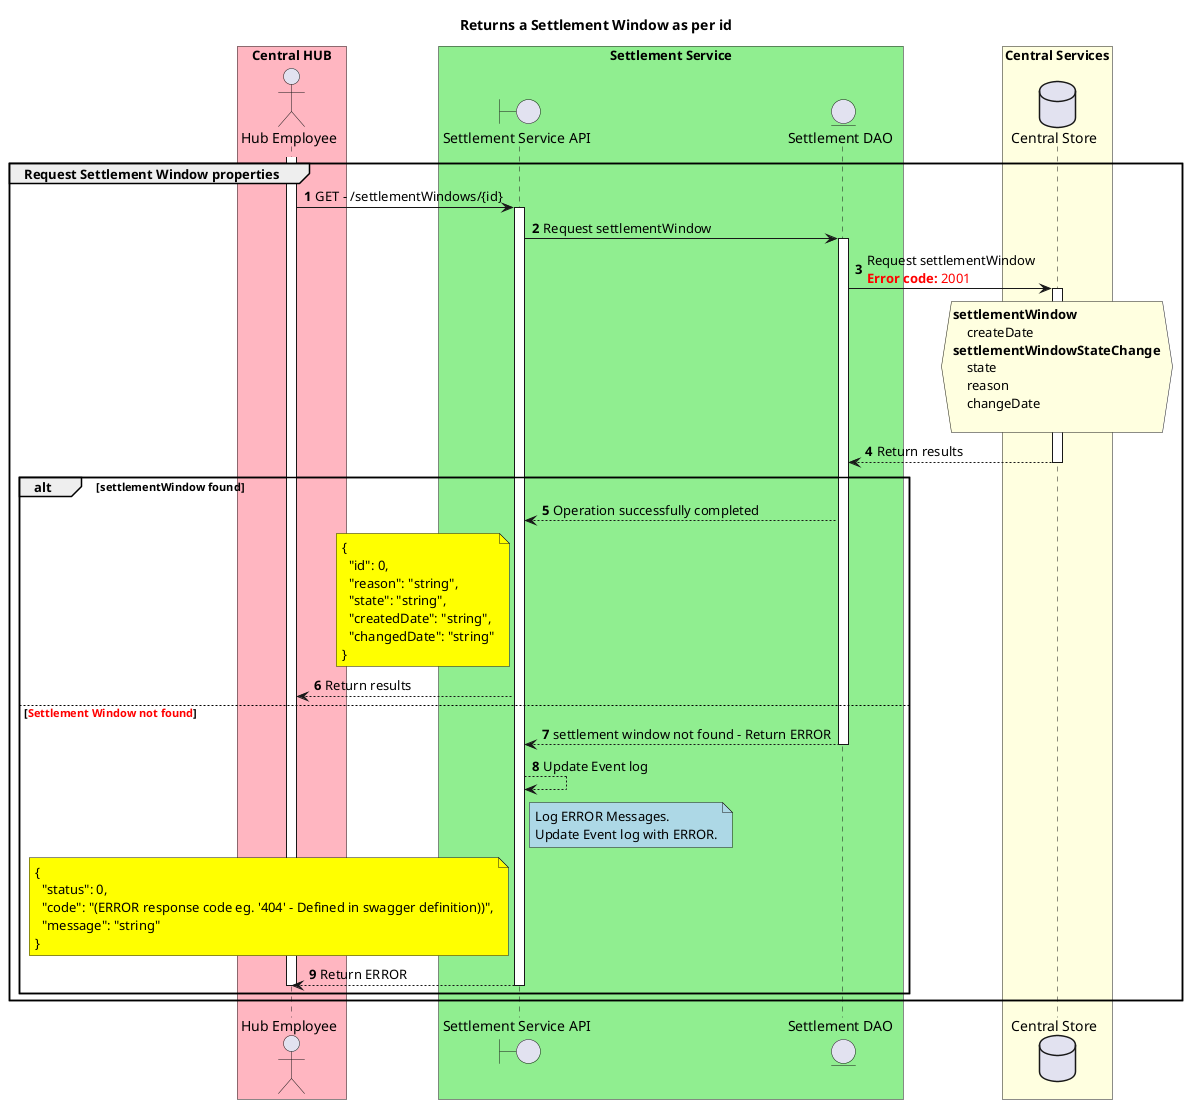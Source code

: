 @startuml
' declate title
title Returns a Settlement Window as per id
'title 6.1.1. getSettlementWindowById GET: /settlementWindows

autonumber

' declare actors
actor "Hub Employee" as OPERATOR

boundary "Settlement Service API" as SSAPI
entity "Settlement DAO" as SETTLE_DAO

database "Central Store" as DB

box "Central HUB" #LightPink
    participant OPERATOR
end box

box "Settlement Service" #LightGreen
    participant SSAPI
    participant SETTLE_DAO
end box

box "Central Services" #LightYellow
    participant DB
end box

' start flow
group Request Settlement Window properties
    activate OPERATOR
    OPERATOR -> SSAPI: GET - /settlementWindows/{id}
    activate SSAPI
    SSAPI -> SETTLE_DAO: Request settlementWindow
    activate SETTLE_DAO
    SETTLE_DAO -> DB: Request settlementWindow\n<color #FF0000><b>Error code:</b> 2001</color>
    activate DB
    hnote over DB #LightYellow
        **settlementWindow**
            createDate
        **settlementWindowStateChange**
            state
            reason
            changeDate
'        SELECT MAX(settlementWindowStateId) as currentstate
'        FROM **settlementWindowStateChange**
'        WHERE (settlementWindowId = {id})
'        GROUP BY settlementWindowStateId

'        SELECT settlementWindowId, settlementWindowStateId, reason, createDate
'        FROM **settlementWindowStateChange**
'        WHERE (settlementWindowStateId = {currentstate});
    end hnote
    SETTLE_DAO <-- DB: Return results
    deactivate DB
    alt settlementWindow found
        SSAPI <-- SETTLE_DAO: Operation successfully completed
        note left of SSAPI #Yellow
            {
              "id": 0,
              "reason": "string",
              "state": "string",
              "createdDate": "string",
              "changedDate": "string"
            }
        end note
        OPERATOR <-- SSAPI: Return results
    else <color #FF0000><b>Settlement Window not found</b></color>
        SETTLE_DAO --> SSAPI: settlement window not found - Return ERROR
        deactivate SETTLE_DAO
        SSAPI --> SSAPI: Update Event log
        note right of SSAPI #LightBlue
            Log ERROR Messages.
            Update Event log with ERROR.
        end note
        note left of SSAPI #Yellow
            {
              "status": 0,
              "code": "(ERROR response code eg. '404' - Defined in swagger definition))",
              "message": "string"
            }
        end note
        OPERATOR <-- SSAPI: Return ERROR
    deactivate SSAPI
    deactivate OPERATOR
    end
end
@enduml
